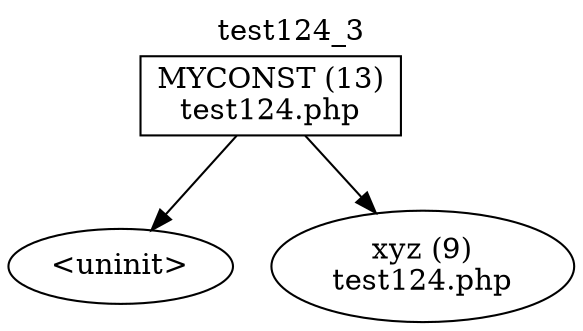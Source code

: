 digraph cfg {
  label="test124_3";
  labelloc=t;
  n1 [shape=box, label="MYCONST (13)\ntest124.php"];
  n2 [shape=ellipse, label="<uninit>"];
  n3 [shape=ellipse, label="xyz (9)\ntest124.php"];
  n1 -> n2;
  n1 -> n3;
}
